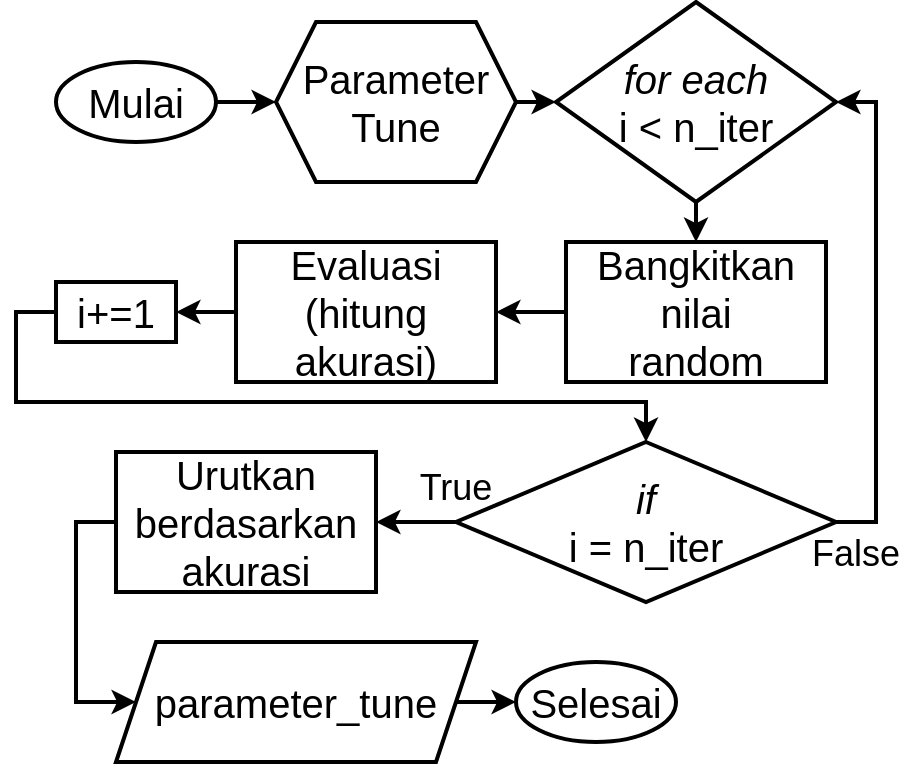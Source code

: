 <mxfile version="15.6.8" type="device"><diagram id="3fYwGlYUZ2tX6eN9ly50" name="Page-1"><mxGraphModel dx="1606" dy="895" grid="1" gridSize="10" guides="1" tooltips="1" connect="1" arrows="1" fold="1" page="1" pageScale="1" pageWidth="850" pageHeight="1100" math="0" shadow="0"><root><mxCell id="0"/><mxCell id="1" parent="0"/><mxCell id="WVDKWQ4TKAg4XM665t-B-25" value="" style="group" vertex="1" connectable="0" parent="1"><mxGeometry x="110" y="50" width="450" height="380" as="geometry"/></mxCell><mxCell id="WVDKWQ4TKAg4XM665t-B-1" value="&lt;font style=&quot;font-size: 20px&quot;&gt;Mulai&lt;/font&gt;" style="ellipse;whiteSpace=wrap;html=1;strokeWidth=2;" vertex="1" parent="WVDKWQ4TKAg4XM665t-B-25"><mxGeometry x="20" y="30" width="80" height="40" as="geometry"/></mxCell><mxCell id="WVDKWQ4TKAg4XM665t-B-2" value="&lt;font style=&quot;font-size: 20px&quot;&gt;Selesai&lt;/font&gt;" style="ellipse;whiteSpace=wrap;html=1;strokeWidth=2;" vertex="1" parent="WVDKWQ4TKAg4XM665t-B-25"><mxGeometry x="250" y="330" width="80" height="40" as="geometry"/></mxCell><mxCell id="WVDKWQ4TKAg4XM665t-B-4" value="Parameter&lt;br&gt;Tune" style="shape=hexagon;perimeter=hexagonPerimeter2;whiteSpace=wrap;html=1;fixedSize=1;fontSize=20;strokeWidth=2;" vertex="1" parent="WVDKWQ4TKAg4XM665t-B-25"><mxGeometry x="130" y="10" width="120" height="80" as="geometry"/></mxCell><mxCell id="WVDKWQ4TKAg4XM665t-B-5" value="" style="endArrow=classic;html=1;rounded=0;fontSize=20;strokeWidth=2;exitX=1;exitY=0.5;exitDx=0;exitDy=0;entryX=0;entryY=0.5;entryDx=0;entryDy=0;" edge="1" parent="WVDKWQ4TKAg4XM665t-B-25" source="WVDKWQ4TKAg4XM665t-B-1" target="WVDKWQ4TKAg4XM665t-B-4"><mxGeometry width="50" height="50" relative="1" as="geometry"><mxPoint x="130" y="140" as="sourcePoint"/><mxPoint x="230" y="140" as="targetPoint"/></mxGeometry></mxCell><mxCell id="WVDKWQ4TKAg4XM665t-B-6" value="&lt;i&gt;for each&lt;/i&gt;&lt;br&gt;i &amp;lt; n_iter" style="rhombus;whiteSpace=wrap;html=1;fontSize=20;strokeWidth=2;" vertex="1" parent="WVDKWQ4TKAg4XM665t-B-25"><mxGeometry x="270" width="140" height="100" as="geometry"/></mxCell><mxCell id="WVDKWQ4TKAg4XM665t-B-7" value="" style="endArrow=classic;html=1;rounded=0;fontSize=20;strokeWidth=2;exitX=1;exitY=0.5;exitDx=0;exitDy=0;entryX=0;entryY=0.5;entryDx=0;entryDy=0;" edge="1" parent="WVDKWQ4TKAg4XM665t-B-25" source="WVDKWQ4TKAg4XM665t-B-4" target="WVDKWQ4TKAg4XM665t-B-6"><mxGeometry width="50" height="50" relative="1" as="geometry"><mxPoint x="90" y="200" as="sourcePoint"/><mxPoint x="260" y="50" as="targetPoint"/></mxGeometry></mxCell><mxCell id="WVDKWQ4TKAg4XM665t-B-8" value="Urutkan berdasarkan akurasi" style="rounded=0;whiteSpace=wrap;html=1;fontSize=20;strokeWidth=2;" vertex="1" parent="WVDKWQ4TKAg4XM665t-B-25"><mxGeometry x="50" y="225" width="130" height="70" as="geometry"/></mxCell><mxCell id="WVDKWQ4TKAg4XM665t-B-9" value="parameter_tune" style="shape=parallelogram;perimeter=parallelogramPerimeter;whiteSpace=wrap;html=1;fixedSize=1;fontSize=20;strokeWidth=2;" vertex="1" parent="WVDKWQ4TKAg4XM665t-B-25"><mxGeometry x="50" y="320" width="180" height="60" as="geometry"/></mxCell><mxCell id="WVDKWQ4TKAg4XM665t-B-10" value="Bangkitkan&lt;br&gt;nilai&lt;br&gt;random" style="rounded=0;whiteSpace=wrap;html=1;fontSize=20;strokeWidth=2;" vertex="1" parent="WVDKWQ4TKAg4XM665t-B-25"><mxGeometry x="275" y="120" width="130" height="70" as="geometry"/></mxCell><mxCell id="WVDKWQ4TKAg4XM665t-B-11" value="Evaluasi&lt;br&gt;(hitung akurasi)" style="rounded=0;whiteSpace=wrap;html=1;fontSize=20;strokeWidth=2;" vertex="1" parent="WVDKWQ4TKAg4XM665t-B-25"><mxGeometry x="110" y="120" width="130" height="70" as="geometry"/></mxCell><mxCell id="WVDKWQ4TKAg4XM665t-B-12" value="i+=1" style="rounded=0;whiteSpace=wrap;html=1;fontSize=20;strokeWidth=2;" vertex="1" parent="WVDKWQ4TKAg4XM665t-B-25"><mxGeometry x="20" y="140" width="60" height="30" as="geometry"/></mxCell><mxCell id="WVDKWQ4TKAg4XM665t-B-14" value="" style="endArrow=classic;html=1;rounded=0;fontSize=20;strokeWidth=2;exitX=0.5;exitY=1;exitDx=0;exitDy=0;entryX=0.5;entryY=0;entryDx=0;entryDy=0;" edge="1" parent="WVDKWQ4TKAg4XM665t-B-25" source="WVDKWQ4TKAg4XM665t-B-6" target="WVDKWQ4TKAg4XM665t-B-10"><mxGeometry width="50" height="50" relative="1" as="geometry"><mxPoint x="90" y="180" as="sourcePoint"/><mxPoint x="140" y="130" as="targetPoint"/></mxGeometry></mxCell><mxCell id="WVDKWQ4TKAg4XM665t-B-15" value="" style="endArrow=classic;html=1;rounded=0;fontSize=20;strokeWidth=2;exitX=0;exitY=0.5;exitDx=0;exitDy=0;entryX=1;entryY=0.5;entryDx=0;entryDy=0;" edge="1" parent="WVDKWQ4TKAg4XM665t-B-25" source="WVDKWQ4TKAg4XM665t-B-10" target="WVDKWQ4TKAg4XM665t-B-11"><mxGeometry width="50" height="50" relative="1" as="geometry"><mxPoint x="110" y="260" as="sourcePoint"/><mxPoint x="160" y="210" as="targetPoint"/></mxGeometry></mxCell><mxCell id="WVDKWQ4TKAg4XM665t-B-16" value="" style="endArrow=classic;html=1;rounded=0;fontSize=20;strokeWidth=2;exitX=0;exitY=0.5;exitDx=0;exitDy=0;entryX=1;entryY=0.5;entryDx=0;entryDy=0;" edge="1" parent="WVDKWQ4TKAg4XM665t-B-25" source="WVDKWQ4TKAg4XM665t-B-11" target="WVDKWQ4TKAg4XM665t-B-12"><mxGeometry width="50" height="50" relative="1" as="geometry"><mxPoint x="110" y="260" as="sourcePoint"/><mxPoint x="160" y="210" as="targetPoint"/></mxGeometry></mxCell><mxCell id="WVDKWQ4TKAg4XM665t-B-17" value="&lt;i&gt;if&lt;/i&gt;&lt;br&gt;i = n_iter" style="rhombus;whiteSpace=wrap;html=1;fontSize=20;strokeWidth=2;" vertex="1" parent="WVDKWQ4TKAg4XM665t-B-25"><mxGeometry x="220" y="220" width="190" height="80" as="geometry"/></mxCell><mxCell id="WVDKWQ4TKAg4XM665t-B-18" value="" style="endArrow=classic;html=1;rounded=0;fontSize=20;strokeWidth=2;exitX=1;exitY=0.5;exitDx=0;exitDy=0;entryX=1;entryY=0.5;entryDx=0;entryDy=0;" edge="1" parent="WVDKWQ4TKAg4XM665t-B-25" source="WVDKWQ4TKAg4XM665t-B-17" target="WVDKWQ4TKAg4XM665t-B-6"><mxGeometry width="50" height="50" relative="1" as="geometry"><mxPoint x="110" y="170" as="sourcePoint"/><mxPoint x="160" y="120" as="targetPoint"/><Array as="points"><mxPoint x="430" y="260"/><mxPoint x="430" y="50"/></Array></mxGeometry></mxCell><mxCell id="WVDKWQ4TKAg4XM665t-B-19" value="" style="endArrow=classic;html=1;rounded=0;fontSize=20;strokeWidth=2;exitX=0;exitY=0.5;exitDx=0;exitDy=0;entryX=0.5;entryY=0;entryDx=0;entryDy=0;" edge="1" parent="WVDKWQ4TKAg4XM665t-B-25" source="WVDKWQ4TKAg4XM665t-B-12" target="WVDKWQ4TKAg4XM665t-B-17"><mxGeometry width="50" height="50" relative="1" as="geometry"><mxPoint x="110" y="210" as="sourcePoint"/><mxPoint x="160" y="160" as="targetPoint"/><Array as="points"><mxPoint y="155"/><mxPoint y="200"/><mxPoint x="315" y="200"/></Array></mxGeometry></mxCell><mxCell id="WVDKWQ4TKAg4XM665t-B-20" value="" style="endArrow=classic;html=1;rounded=0;fontSize=20;strokeWidth=2;exitX=0;exitY=0.5;exitDx=0;exitDy=0;entryX=1;entryY=0.5;entryDx=0;entryDy=0;" edge="1" parent="WVDKWQ4TKAg4XM665t-B-25" source="WVDKWQ4TKAg4XM665t-B-17" target="WVDKWQ4TKAg4XM665t-B-8"><mxGeometry width="50" height="50" relative="1" as="geometry"><mxPoint x="110" y="190" as="sourcePoint"/><mxPoint x="160" y="140" as="targetPoint"/></mxGeometry></mxCell><mxCell id="WVDKWQ4TKAg4XM665t-B-21" value="" style="endArrow=classic;html=1;rounded=0;fontSize=20;strokeWidth=2;exitX=0;exitY=0.5;exitDx=0;exitDy=0;entryX=0;entryY=0.5;entryDx=0;entryDy=0;" edge="1" parent="WVDKWQ4TKAg4XM665t-B-25" source="WVDKWQ4TKAg4XM665t-B-8" target="WVDKWQ4TKAg4XM665t-B-9"><mxGeometry width="50" height="50" relative="1" as="geometry"><mxPoint x="190" y="180" as="sourcePoint"/><mxPoint x="240" y="130" as="targetPoint"/><Array as="points"><mxPoint x="30" y="260"/><mxPoint x="30" y="350"/></Array></mxGeometry></mxCell><mxCell id="WVDKWQ4TKAg4XM665t-B-22" value="" style="endArrow=classic;html=1;rounded=0;fontSize=20;strokeWidth=2;exitX=1;exitY=0.5;exitDx=0;exitDy=0;entryX=0;entryY=0.5;entryDx=0;entryDy=0;" edge="1" parent="WVDKWQ4TKAg4XM665t-B-25" source="WVDKWQ4TKAg4XM665t-B-9" target="WVDKWQ4TKAg4XM665t-B-2"><mxGeometry width="50" height="50" relative="1" as="geometry"><mxPoint x="190" y="310" as="sourcePoint"/><mxPoint x="240" y="260" as="targetPoint"/></mxGeometry></mxCell><mxCell id="WVDKWQ4TKAg4XM665t-B-23" value="&lt;font style=&quot;font-size: 18px&quot;&gt;False&lt;/font&gt;" style="text;html=1;strokeColor=none;fillColor=none;align=center;verticalAlign=middle;whiteSpace=wrap;rounded=0;fontSize=20;" vertex="1" parent="WVDKWQ4TKAg4XM665t-B-25"><mxGeometry x="390" y="260" width="60" height="30" as="geometry"/></mxCell><mxCell id="WVDKWQ4TKAg4XM665t-B-24" value="&lt;font style=&quot;font-size: 18px&quot;&gt;True&lt;/font&gt;" style="text;html=1;strokeColor=none;fillColor=none;align=center;verticalAlign=middle;whiteSpace=wrap;rounded=0;fontSize=20;" vertex="1" parent="WVDKWQ4TKAg4XM665t-B-25"><mxGeometry x="190" y="227" width="60" height="30" as="geometry"/></mxCell></root></mxGraphModel></diagram></mxfile>
